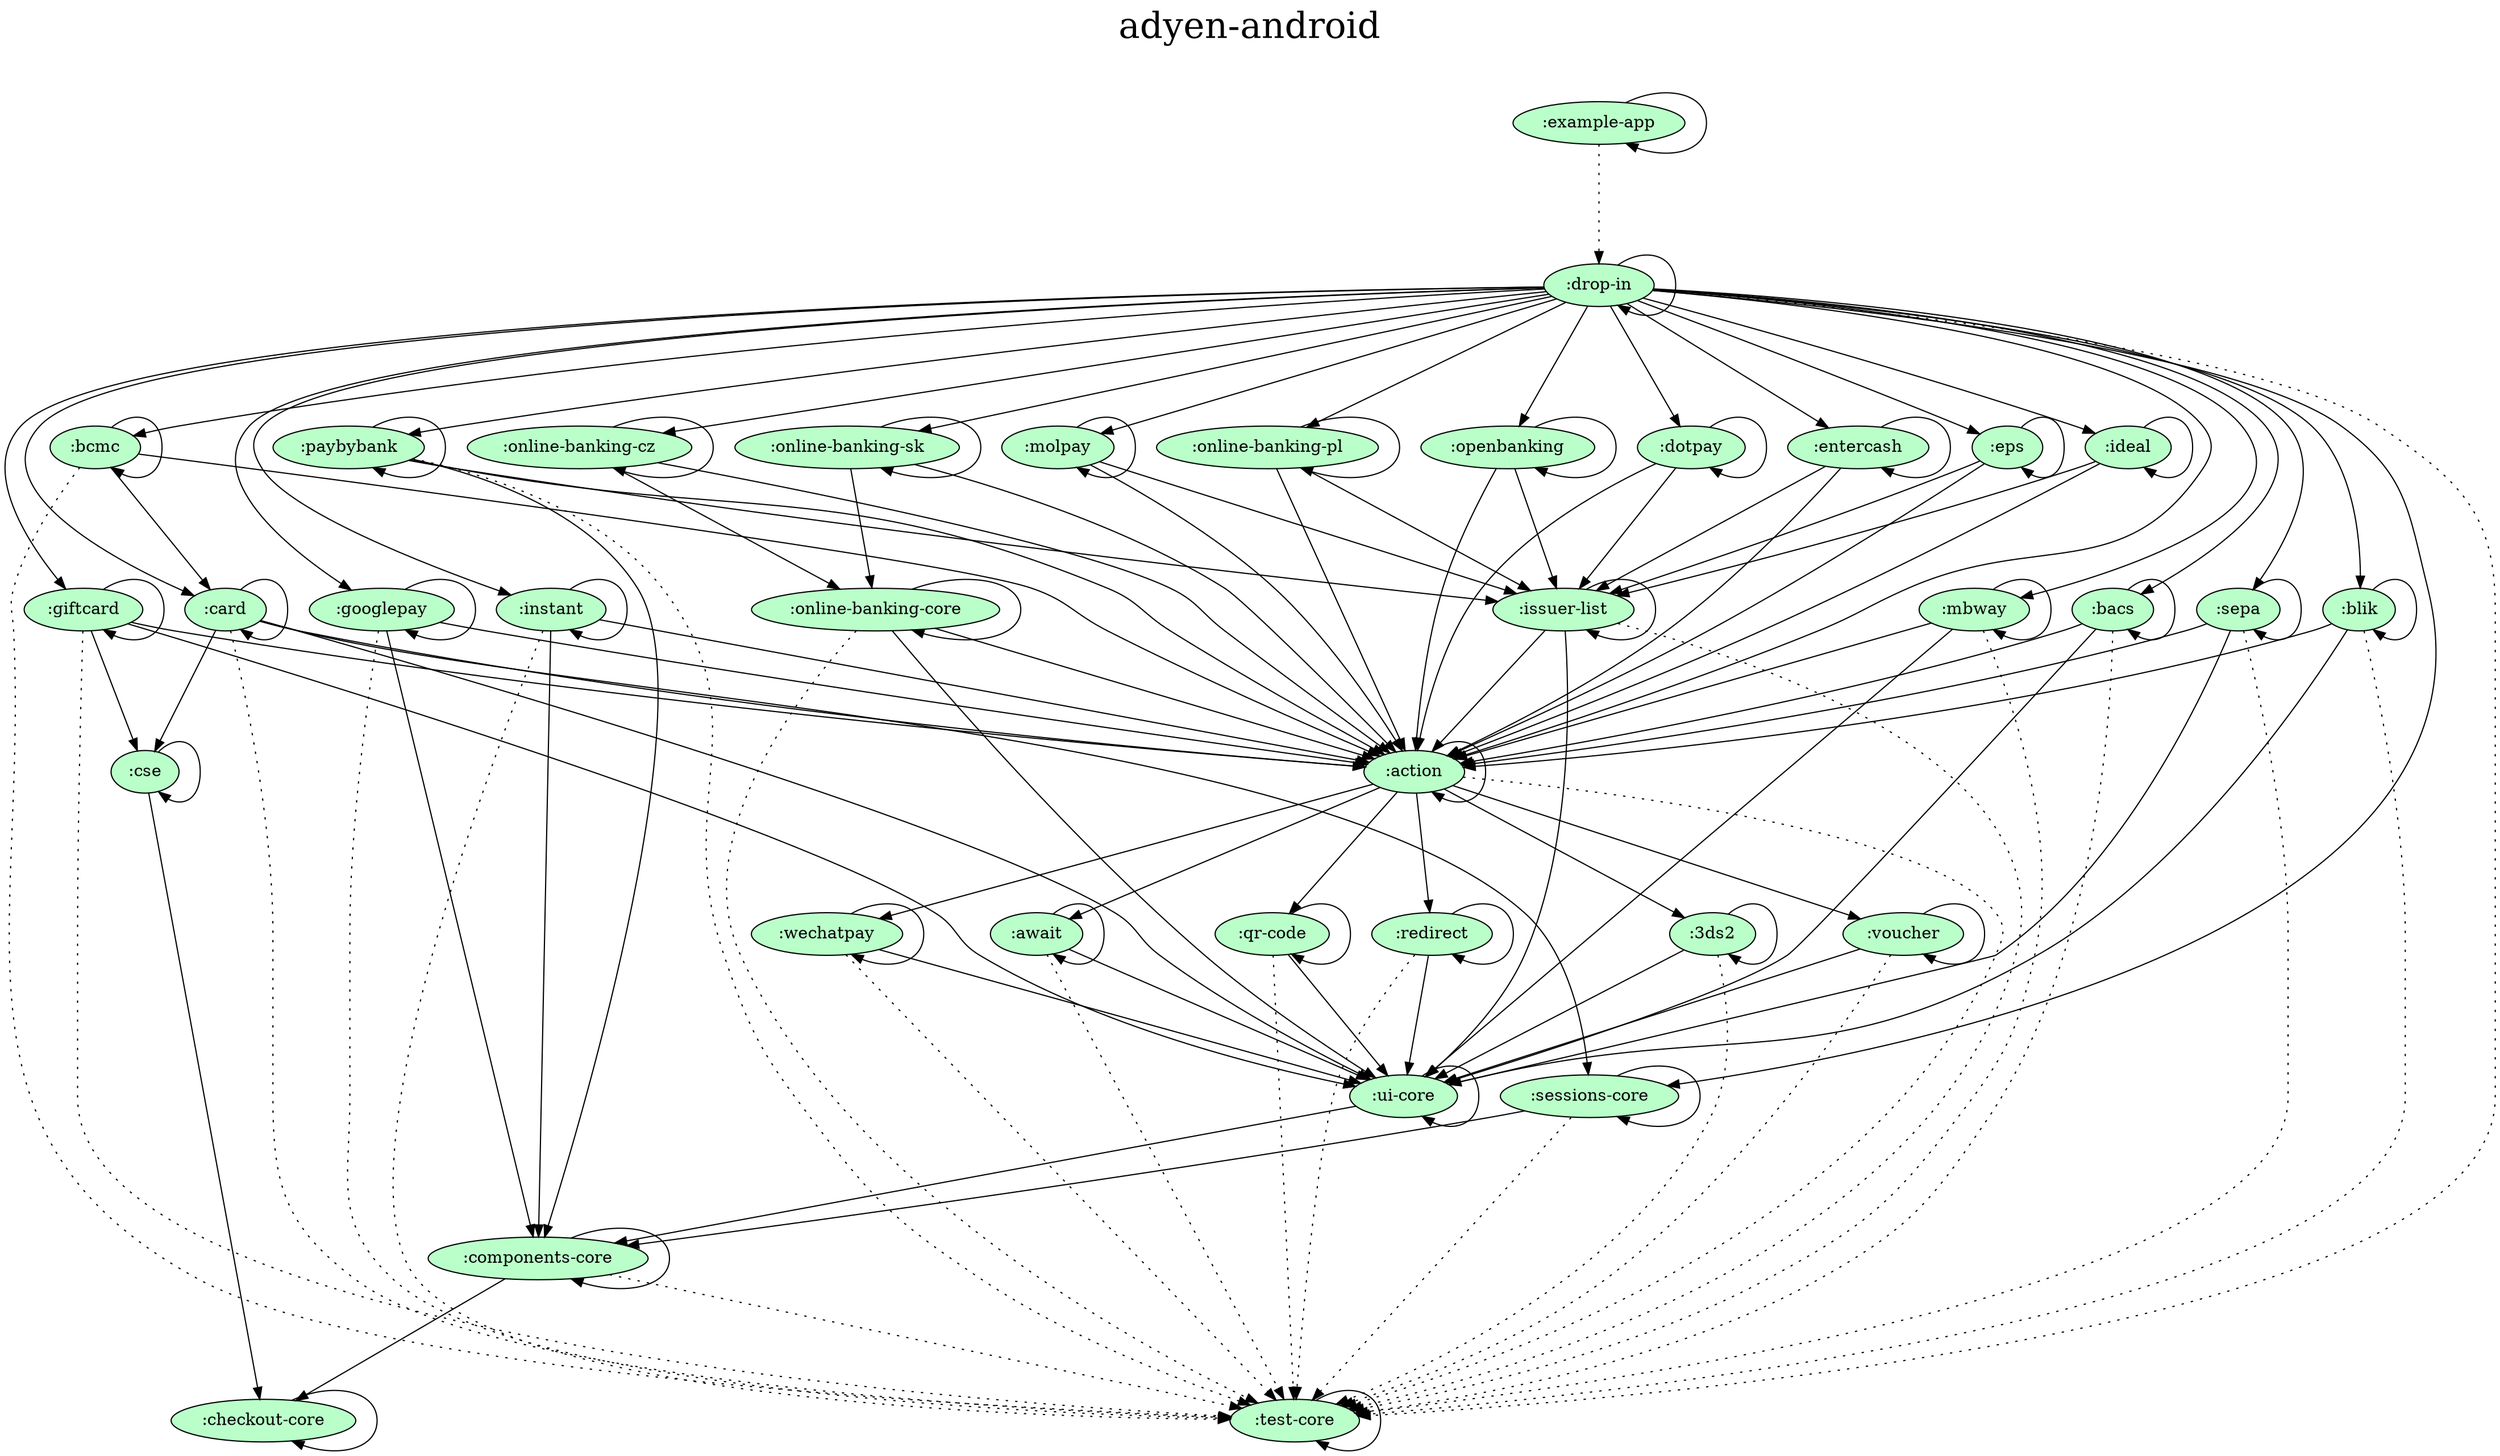 digraph {
  graph [label="adyen-android\n ",labelloc=t,fontsize=30,ranksep=1.4];
  node [style=filled, fillcolor="#bbbbbb"];
  rankdir=TB;

  # Projects

  ":3ds2" [fillcolor="#baffc9"];
  ":action" [fillcolor="#baffc9"];
  ":await" [fillcolor="#baffc9"];
  ":bacs" [fillcolor="#baffc9"];
  ":bcmc" [fillcolor="#baffc9"];
  ":blik" [fillcolor="#baffc9"];
  ":card" [fillcolor="#baffc9"];
  ":checkout-core" [fillcolor="#baffc9"];
  ":components-core" [fillcolor="#baffc9"];
  ":cse" [fillcolor="#baffc9"];
  ":dotpay" [fillcolor="#baffc9"];
  ":drop-in" [fillcolor="#baffc9"];
  ":entercash" [fillcolor="#baffc9"];
  ":eps" [fillcolor="#baffc9"];
  ":example-app" [fillcolor="#baffc9"];
  ":giftcard" [fillcolor="#baffc9"];
  ":googlepay" [fillcolor="#baffc9"];
  ":ideal" [fillcolor="#baffc9"];
  ":instant" [fillcolor="#baffc9"];
  ":issuer-list" [fillcolor="#baffc9"];
  ":mbway" [fillcolor="#baffc9"];
  ":molpay" [fillcolor="#baffc9"];
  ":online-banking-core" [fillcolor="#baffc9"];
  ":online-banking-cz" [fillcolor="#baffc9"];
  ":online-banking-pl" [fillcolor="#baffc9"];
  ":online-banking-sk" [fillcolor="#baffc9"];
  ":openbanking" [fillcolor="#baffc9"];
  ":paybybank" [fillcolor="#baffc9"];
  ":qr-code" [fillcolor="#baffc9"];
  ":redirect" [fillcolor="#baffc9"];
  ":sepa" [fillcolor="#baffc9"];
  ":sessions-core" [fillcolor="#baffc9"];
  ":test-core" [fillcolor="#baffc9"];
  ":ui-core" [fillcolor="#baffc9"];
  ":voucher" [fillcolor="#baffc9"];
  ":wechatpay" [fillcolor="#baffc9"];

  {rank = same;}

  # Dependencies

  ":3ds2" -> ":ui-core"
  ":3ds2" -> ":3ds2"
  ":3ds2" -> ":test-core" [style=dotted]
  ":action" -> ":3ds2"
  ":action" -> ":await"
  ":action" -> ":qr-code"
  ":action" -> ":redirect"
  ":action" -> ":wechatpay"
  ":action" -> ":voucher"
  ":action" -> ":action"
  ":action" -> ":test-core" [style=dotted]
  ":await" -> ":ui-core"
  ":await" -> ":await"
  ":await" -> ":test-core" [style=dotted]
  ":bacs" -> ":action"
  ":bacs" -> ":ui-core"
  ":bacs" -> ":bacs"
  ":bacs" -> ":test-core" [style=dotted]
  ":bcmc" -> ":action"
  ":bcmc" -> ":card"
  ":bcmc" -> ":bcmc"
  ":bcmc" -> ":test-core" [style=dotted]
  ":blik" -> ":action"
  ":blik" -> ":ui-core"
  ":blik" -> ":blik"
  ":blik" -> ":test-core" [style=dotted]
  ":card" -> ":action"
  ":card" -> ":cse"
  ":card" -> ":ui-core"
  ":card" -> ":sessions-core"
  ":card" -> ":card"
  ":card" -> ":test-core" [style=dotted]
  ":checkout-core" -> ":checkout-core"
  ":components-core" -> ":checkout-core"
  ":components-core" -> ":components-core"
  ":components-core" -> ":test-core" [style=dotted]
  ":cse" -> ":checkout-core"
  ":cse" -> ":cse"
  ":dotpay" -> ":action"
  ":dotpay" -> ":issuer-list"
  ":dotpay" -> ":dotpay"
  ":drop-in" -> ":action"
  ":drop-in" -> ":bacs"
  ":drop-in" -> ":bcmc"
  ":drop-in" -> ":blik"
  ":drop-in" -> ":card"
  ":drop-in" -> ":dotpay"
  ":drop-in" -> ":entercash"
  ":drop-in" -> ":eps"
  ":drop-in" -> ":giftcard"
  ":drop-in" -> ":googlepay"
  ":drop-in" -> ":ideal"
  ":drop-in" -> ":instant"
  ":drop-in" -> ":mbway"
  ":drop-in" -> ":molpay"
  ":drop-in" -> ":online-banking-cz"
  ":drop-in" -> ":online-banking-pl"
  ":drop-in" -> ":online-banking-sk"
  ":drop-in" -> ":openbanking"
  ":drop-in" -> ":paybybank"
  ":drop-in" -> ":sepa"
  ":drop-in" -> ":sessions-core"
  ":drop-in" -> ":drop-in"
  ":drop-in" -> ":test-core" [style=dotted]
  ":entercash" -> ":action"
  ":entercash" -> ":issuer-list"
  ":entercash" -> ":entercash"
  ":eps" -> ":action"
  ":eps" -> ":issuer-list"
  ":eps" -> ":eps"
  ":example-app" -> ":example-app"
  ":example-app" -> ":drop-in" [style=dotted]
  ":giftcard" -> ":action"
  ":giftcard" -> ":cse"
  ":giftcard" -> ":ui-core"
  ":giftcard" -> ":giftcard"
  ":giftcard" -> ":test-core" [style=dotted]
  ":googlepay" -> ":action"
  ":googlepay" -> ":components-core"
  ":googlepay" -> ":googlepay"
  ":googlepay" -> ":test-core" [style=dotted]
  ":ideal" -> ":action"
  ":ideal" -> ":issuer-list"
  ":ideal" -> ":ideal"
  ":instant" -> ":action"
  ":instant" -> ":components-core"
  ":instant" -> ":instant"
  ":instant" -> ":test-core" [style=dotted]
  ":issuer-list" -> ":action"
  ":issuer-list" -> ":ui-core"
  ":issuer-list" -> ":issuer-list"
  ":issuer-list" -> ":test-core" [style=dotted]
  ":mbway" -> ":action"
  ":mbway" -> ":ui-core"
  ":mbway" -> ":mbway"
  ":mbway" -> ":test-core" [style=dotted]
  ":molpay" -> ":action"
  ":molpay" -> ":issuer-list"
  ":molpay" -> ":molpay"
  ":online-banking-core" -> ":action"
  ":online-banking-core" -> ":ui-core"
  ":online-banking-core" -> ":online-banking-core"
  ":online-banking-core" -> ":test-core" [style=dotted]
  ":online-banking-cz" -> ":action"
  ":online-banking-cz" -> ":online-banking-core"
  ":online-banking-cz" -> ":online-banking-cz"
  ":online-banking-pl" -> ":action"
  ":online-banking-pl" -> ":issuer-list"
  ":online-banking-pl" -> ":online-banking-pl"
  ":online-banking-sk" -> ":action"
  ":online-banking-sk" -> ":online-banking-core"
  ":online-banking-sk" -> ":online-banking-sk"
  ":openbanking" -> ":action"
  ":openbanking" -> ":issuer-list"
  ":openbanking" -> ":openbanking"
  ":paybybank" -> ":action"
  ":paybybank" -> ":components-core"
  ":paybybank" -> ":issuer-list"
  ":paybybank" -> ":paybybank"
  ":paybybank" -> ":test-core" [style=dotted]
  ":qr-code" -> ":ui-core"
  ":qr-code" -> ":qr-code"
  ":qr-code" -> ":test-core" [style=dotted]
  ":redirect" -> ":ui-core"
  ":redirect" -> ":redirect"
  ":redirect" -> ":test-core" [style=dotted]
  ":sepa" -> ":action"
  ":sepa" -> ":ui-core"
  ":sepa" -> ":sepa"
  ":sepa" -> ":test-core" [style=dotted]
  ":sessions-core" -> ":components-core"
  ":sessions-core" -> ":sessions-core"
  ":sessions-core" -> ":test-core" [style=dotted]
  ":test-core" -> ":test-core"
  ":ui-core" -> ":components-core"
  ":ui-core" -> ":ui-core"
  ":voucher" -> ":ui-core"
  ":voucher" -> ":voucher"
  ":voucher" -> ":test-core" [style=dotted]
  ":wechatpay" -> ":ui-core"
  ":wechatpay" -> ":wechatpay"
  ":wechatpay" -> ":test-core" [style=dotted]
}

